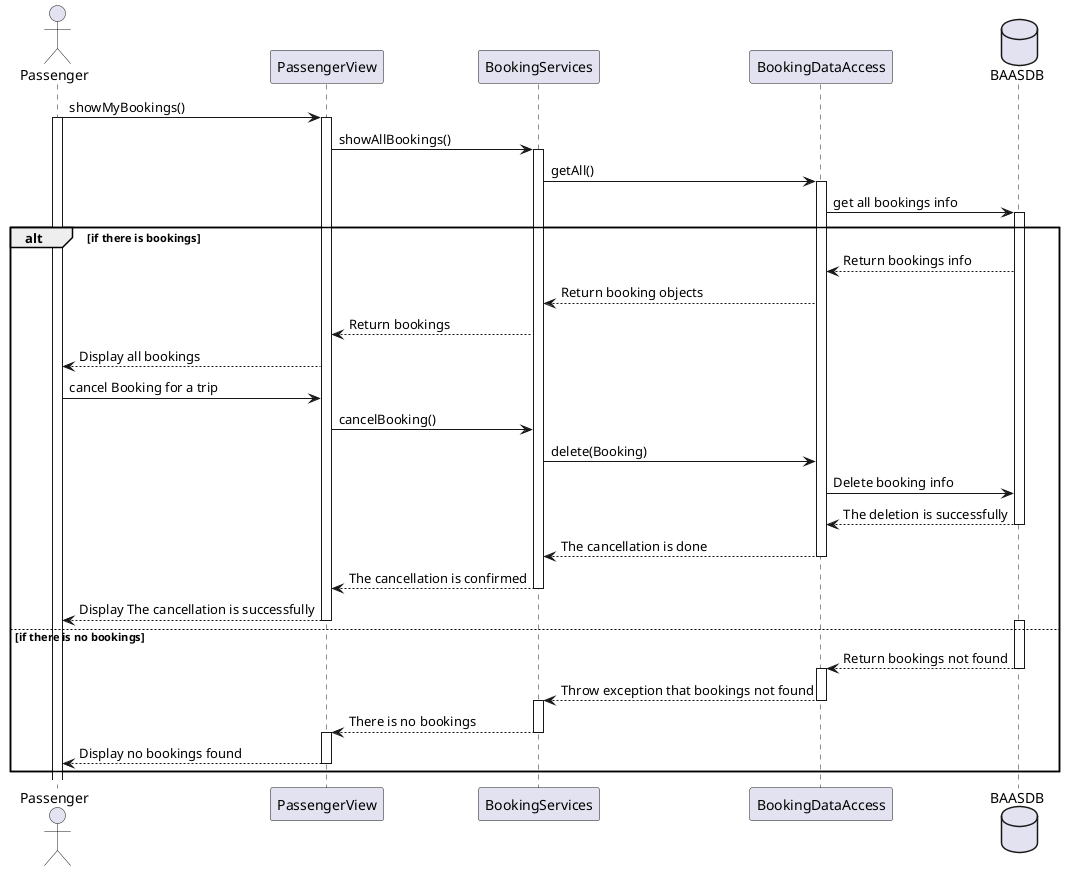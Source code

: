 @startuml   
  actor Passenger  as Passenger
  participant PassengerView as PassengerView
  participant BookingServices as BookingServices
  participant BookingDataAccess as BookingDataAccess
  database BAASDB as BaasDB
  Passenger -> PassengerView : showMyBookings()
  activate Passenger
  activate PassengerView
  PassengerView -> BookingServices : showAllBookings()
  activate BookingServices
  BookingServices->BookingDataAccess:getAll()
  activate BookingDataAccess
  BookingDataAccess -> BaasDB:get all bookings info
  activate BaasDB
  alt if there is bookings
    BaasDB --> BookingDataAccess : Return bookings info
    BookingDataAccess --> BookingServices : Return booking objects
    BookingServices --> PassengerView : Return bookings
    PassengerView --> Passenger : Display all bookings
    Passenger -> PassengerView : cancel Booking for a trip
    PassengerView -> BookingServices :cancelBooking()
    BookingServices -> BookingDataAccess : delete(Booking)
    BookingDataAccess -> BaasDB : Delete booking info
    BaasDB --> BookingDataAccess : The deletion is successfully
    deactivate BaasDB
    BookingDataAccess --> BookingServices : The cancellation is done
    deactivate BookingDataAccess
    BookingServices --> PassengerView : The cancellation is confirmed
    deactivate BookingServices
    PassengerView --> Passenger : Display The cancellation is successfully
    deactivate PassengerView
  else if there is no bookings
    activate BaasDB
    BaasDB --> BookingDataAccess : Return bookings not found
    deactivate BaasDB
    activate BookingDataAccess
    BookingDataAccess --> BookingServices : Throw exception that bookings not found
    deactivate BookingDataAccess
    activate BookingServices
    BookingServices --> PassengerView : There is no bookings 
    deactivate BookingServices
    activate PassengerView
    PassengerView --> Passenger : Display no bookings found
    deactivate PassengerView
  end
@enduml